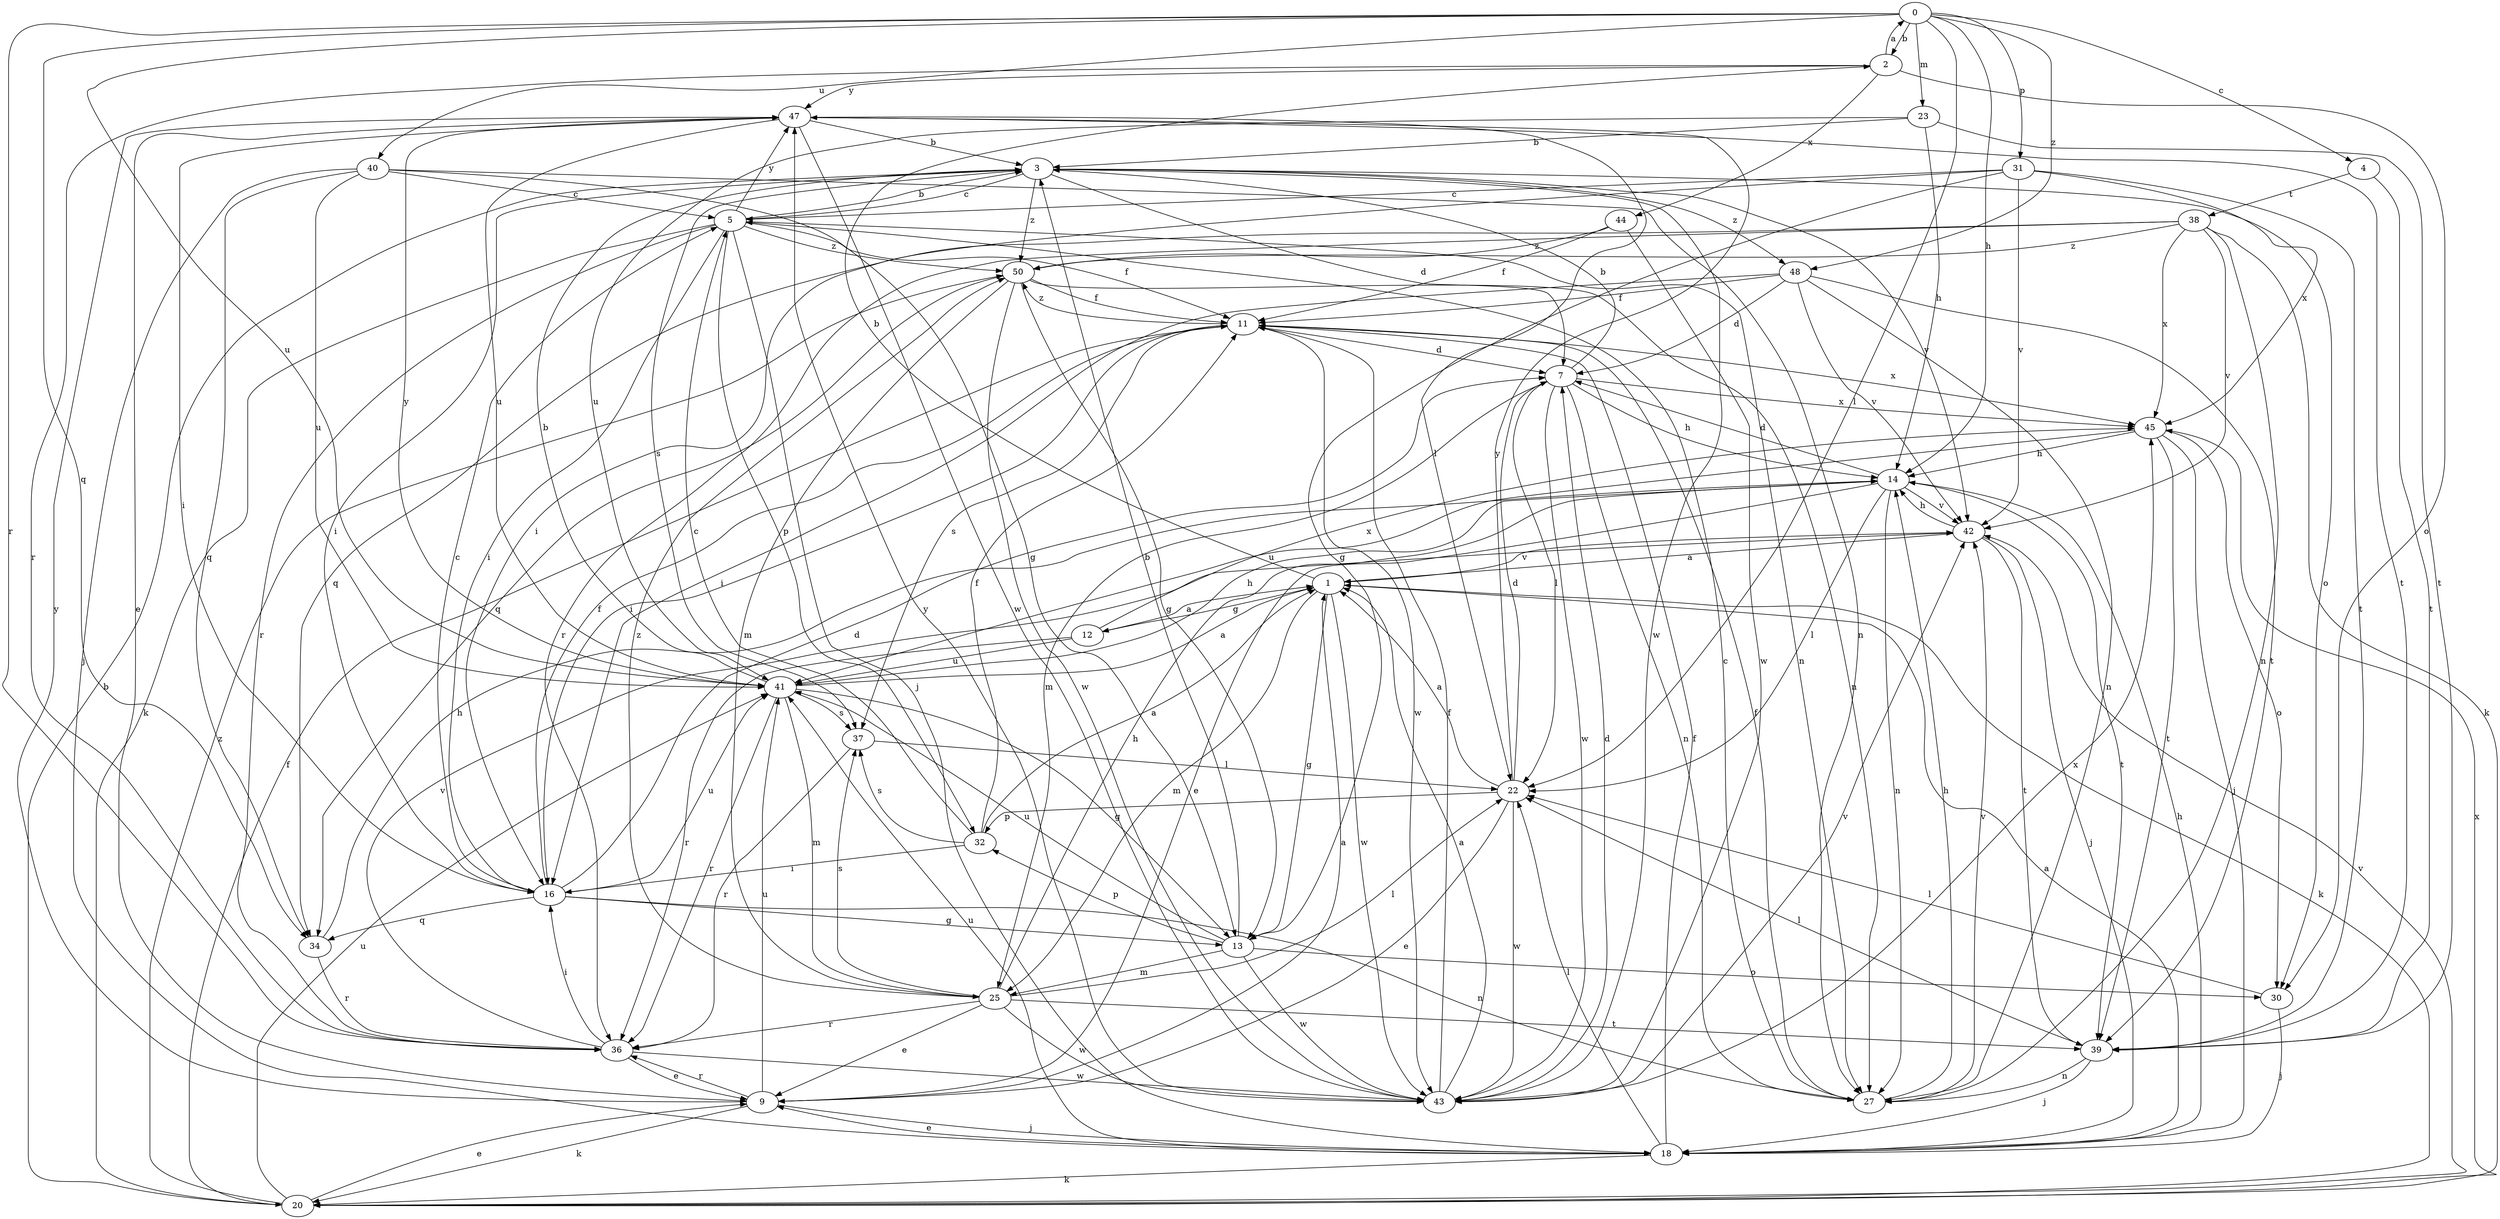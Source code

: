 strict digraph  {
0;
1;
2;
3;
4;
5;
7;
9;
11;
12;
13;
14;
16;
18;
20;
22;
23;
25;
27;
30;
31;
32;
34;
36;
37;
38;
39;
40;
41;
42;
43;
44;
45;
47;
48;
50;
0 -> 2  [label=b];
0 -> 4  [label=c];
0 -> 14  [label=h];
0 -> 22  [label=l];
0 -> 23  [label=m];
0 -> 31  [label=p];
0 -> 34  [label=q];
0 -> 36  [label=r];
0 -> 40  [label=u];
0 -> 41  [label=u];
0 -> 48  [label=z];
1 -> 2  [label=b];
1 -> 12  [label=g];
1 -> 13  [label=g];
1 -> 20  [label=k];
1 -> 25  [label=m];
1 -> 42  [label=v];
1 -> 43  [label=w];
2 -> 0  [label=a];
2 -> 30  [label=o];
2 -> 36  [label=r];
2 -> 44  [label=x];
2 -> 47  [label=y];
3 -> 5  [label=c];
3 -> 7  [label=d];
3 -> 16  [label=i];
3 -> 30  [label=o];
3 -> 37  [label=s];
3 -> 42  [label=v];
3 -> 43  [label=w];
3 -> 48  [label=z];
3 -> 50  [label=z];
4 -> 38  [label=t];
4 -> 39  [label=t];
5 -> 3  [label=b];
5 -> 11  [label=f];
5 -> 16  [label=i];
5 -> 18  [label=j];
5 -> 20  [label=k];
5 -> 27  [label=n];
5 -> 32  [label=p];
5 -> 36  [label=r];
5 -> 47  [label=y];
5 -> 50  [label=z];
7 -> 3  [label=b];
7 -> 14  [label=h];
7 -> 22  [label=l];
7 -> 25  [label=m];
7 -> 27  [label=n];
7 -> 43  [label=w];
7 -> 45  [label=x];
9 -> 1  [label=a];
9 -> 18  [label=j];
9 -> 20  [label=k];
9 -> 36  [label=r];
9 -> 41  [label=u];
9 -> 47  [label=y];
11 -> 7  [label=d];
11 -> 16  [label=i];
11 -> 37  [label=s];
11 -> 43  [label=w];
11 -> 45  [label=x];
11 -> 50  [label=z];
12 -> 1  [label=a];
12 -> 36  [label=r];
12 -> 41  [label=u];
12 -> 45  [label=x];
13 -> 3  [label=b];
13 -> 25  [label=m];
13 -> 30  [label=o];
13 -> 32  [label=p];
13 -> 41  [label=u];
13 -> 43  [label=w];
14 -> 7  [label=d];
14 -> 9  [label=e];
14 -> 22  [label=l];
14 -> 27  [label=n];
14 -> 39  [label=t];
14 -> 42  [label=v];
16 -> 5  [label=c];
16 -> 7  [label=d];
16 -> 11  [label=f];
16 -> 13  [label=g];
16 -> 27  [label=n];
16 -> 34  [label=q];
16 -> 41  [label=u];
18 -> 1  [label=a];
18 -> 9  [label=e];
18 -> 11  [label=f];
18 -> 14  [label=h];
18 -> 20  [label=k];
18 -> 22  [label=l];
18 -> 41  [label=u];
20 -> 3  [label=b];
20 -> 9  [label=e];
20 -> 11  [label=f];
20 -> 41  [label=u];
20 -> 42  [label=v];
20 -> 45  [label=x];
20 -> 50  [label=z];
22 -> 1  [label=a];
22 -> 7  [label=d];
22 -> 9  [label=e];
22 -> 32  [label=p];
22 -> 43  [label=w];
22 -> 47  [label=y];
23 -> 3  [label=b];
23 -> 14  [label=h];
23 -> 39  [label=t];
23 -> 41  [label=u];
25 -> 9  [label=e];
25 -> 14  [label=h];
25 -> 22  [label=l];
25 -> 36  [label=r];
25 -> 37  [label=s];
25 -> 39  [label=t];
25 -> 43  [label=w];
25 -> 50  [label=z];
27 -> 5  [label=c];
27 -> 11  [label=f];
27 -> 14  [label=h];
27 -> 42  [label=v];
30 -> 18  [label=j];
30 -> 22  [label=l];
31 -> 5  [label=c];
31 -> 13  [label=g];
31 -> 16  [label=i];
31 -> 39  [label=t];
31 -> 42  [label=v];
31 -> 45  [label=x];
32 -> 1  [label=a];
32 -> 5  [label=c];
32 -> 11  [label=f];
32 -> 16  [label=i];
32 -> 37  [label=s];
34 -> 14  [label=h];
34 -> 36  [label=r];
36 -> 9  [label=e];
36 -> 16  [label=i];
36 -> 42  [label=v];
36 -> 43  [label=w];
37 -> 22  [label=l];
37 -> 36  [label=r];
38 -> 20  [label=k];
38 -> 27  [label=n];
38 -> 34  [label=q];
38 -> 36  [label=r];
38 -> 42  [label=v];
38 -> 45  [label=x];
38 -> 50  [label=z];
39 -> 18  [label=j];
39 -> 22  [label=l];
39 -> 27  [label=n];
40 -> 5  [label=c];
40 -> 13  [label=g];
40 -> 18  [label=j];
40 -> 27  [label=n];
40 -> 34  [label=q];
40 -> 41  [label=u];
41 -> 1  [label=a];
41 -> 3  [label=b];
41 -> 13  [label=g];
41 -> 14  [label=h];
41 -> 25  [label=m];
41 -> 36  [label=r];
41 -> 37  [label=s];
41 -> 47  [label=y];
42 -> 1  [label=a];
42 -> 14  [label=h];
42 -> 18  [label=j];
42 -> 39  [label=t];
43 -> 1  [label=a];
43 -> 7  [label=d];
43 -> 11  [label=f];
43 -> 42  [label=v];
43 -> 45  [label=x];
43 -> 47  [label=y];
44 -> 11  [label=f];
44 -> 43  [label=w];
44 -> 50  [label=z];
45 -> 14  [label=h];
45 -> 18  [label=j];
45 -> 30  [label=o];
45 -> 39  [label=t];
45 -> 41  [label=u];
47 -> 3  [label=b];
47 -> 9  [label=e];
47 -> 16  [label=i];
47 -> 22  [label=l];
47 -> 39  [label=t];
47 -> 41  [label=u];
47 -> 43  [label=w];
48 -> 7  [label=d];
48 -> 11  [label=f];
48 -> 16  [label=i];
48 -> 27  [label=n];
48 -> 39  [label=t];
48 -> 42  [label=v];
50 -> 11  [label=f];
50 -> 13  [label=g];
50 -> 25  [label=m];
50 -> 27  [label=n];
50 -> 34  [label=q];
50 -> 43  [label=w];
}
